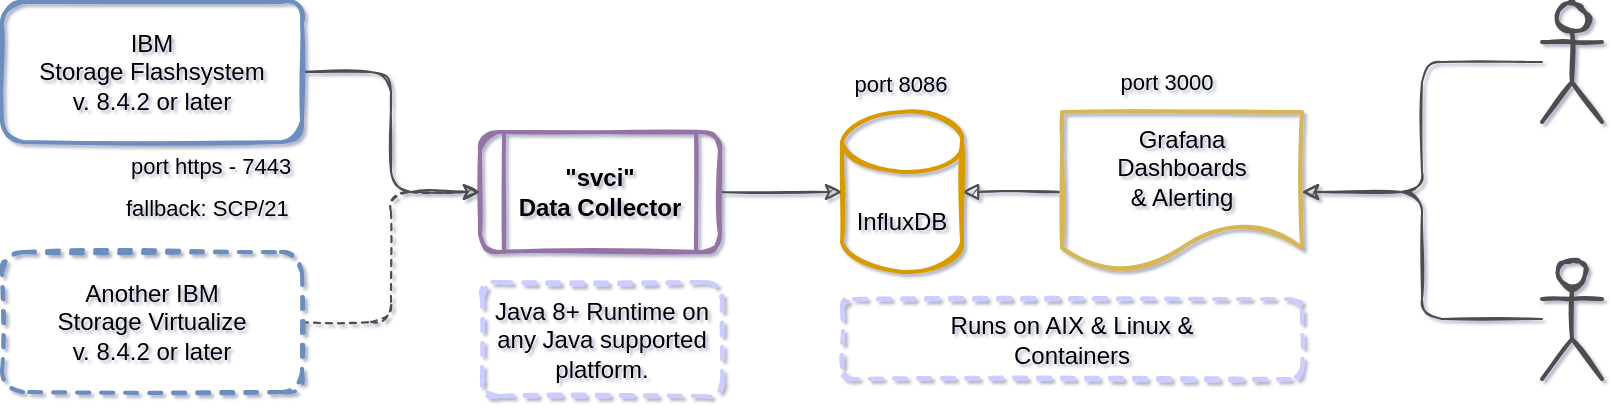 <mxfile scale="1" border="15" version="24.6.4" type="device">
  <diagram id="a7nnNqAxPxhrp0sOKCIs" name="Page-1">
    <mxGraphModel dx="1523" dy="1066" grid="1" gridSize="10" guides="1" tooltips="1" connect="1" arrows="1" fold="1" page="1" pageScale="1" pageWidth="1169" pageHeight="827" background="#ffffff" math="0" shadow="1">
      <root>
        <mxCell id="0" />
        <mxCell id="1" parent="0" />
        <mxCell id="eK-2ea2avwDUNnB4NnFu-4" style="edgeStyle=orthogonalEdgeStyle;rounded=1;orthogonalLoop=1;jettySize=auto;html=1;sketch=1;endArrow=none;endFill=0;startArrow=block;startFill=1;strokeWidth=1;strokeColor=#4D4D4D;" parent="1" source="eK-2ea2avwDUNnB4NnFu-1" target="eK-2ea2avwDUNnB4NnFu-3" edge="1">
          <mxGeometry relative="1" as="geometry" />
        </mxCell>
        <mxCell id="eK-2ea2avwDUNnB4NnFu-1" value="&lt;font color=&quot;#000000&quot;&gt;&lt;br&gt;&lt;br&gt;InfluxDB&lt;br&gt;&lt;/font&gt;" style="shape=cylinder2;whiteSpace=wrap;html=1;boundedLbl=1;backgroundOutline=1;size=15;fillColor=none;strokeColor=#d79b00;sketch=1;strokeWidth=2;" parent="1" vertex="1">
          <mxGeometry x="460" y="75" width="60" height="80" as="geometry" />
        </mxCell>
        <mxCell id="eK-2ea2avwDUNnB4NnFu-5" style="edgeStyle=orthogonalEdgeStyle;rounded=1;orthogonalLoop=1;jettySize=auto;html=1;sketch=1;strokeWidth=1;strokeColor=#4D4D4D;" parent="1" source="eK-2ea2avwDUNnB4NnFu-2" target="eK-2ea2avwDUNnB4NnFu-1" edge="1">
          <mxGeometry relative="1" as="geometry" />
        </mxCell>
        <mxCell id="eK-2ea2avwDUNnB4NnFu-2" value="&lt;div&gt;&lt;b&gt;&lt;font style=&quot;&quot; color=&quot;#000000&quot;&gt;&quot;svci&quot;&lt;/font&gt;&lt;/b&gt;&lt;/div&gt;&lt;div&gt;&lt;b&gt;&lt;font style=&quot;&quot; color=&quot;#000000&quot;&gt;Data Collector&lt;/font&gt;&lt;/b&gt;&lt;/div&gt;" style="shape=process;whiteSpace=wrap;html=1;backgroundOutline=1;fillColor=none;strokeColor=#9673a6;sketch=1;shadow=0;glass=0;rounded=1;strokeWidth=2;" parent="1" vertex="1">
          <mxGeometry x="279" y="85" width="120" height="60" as="geometry" />
        </mxCell>
        <mxCell id="eK-2ea2avwDUNnB4NnFu-3" value="&lt;div&gt;&lt;font color=&quot;#000000&quot;&gt;Grafana&lt;/font&gt;&lt;/div&gt;&lt;div&gt;&lt;font color=&quot;#000000&quot;&gt;Dashboards&lt;/font&gt;&lt;/div&gt;&lt;div&gt;&lt;font color=&quot;#000000&quot;&gt;&amp;amp; Alerting&lt;/font&gt;&lt;br&gt;&lt;/div&gt;" style="shape=document;whiteSpace=wrap;html=1;boundedLbl=1;fillColor=none;strokeColor=#d6b656;sketch=1;strokeWidth=2;" parent="1" vertex="1">
          <mxGeometry x="570" y="75" width="120" height="80" as="geometry" />
        </mxCell>
        <mxCell id="eK-2ea2avwDUNnB4NnFu-7" style="edgeStyle=orthogonalEdgeStyle;rounded=1;orthogonalLoop=1;jettySize=auto;html=1;sketch=1;startArrow=none;startFill=0;endArrow=classic;endFill=1;strokeWidth=1;strokeColor=#4D4D4D;" parent="1" source="eK-2ea2avwDUNnB4NnFu-6" target="eK-2ea2avwDUNnB4NnFu-2" edge="1">
          <mxGeometry relative="1" as="geometry" />
        </mxCell>
        <mxCell id="3" value="&lt;span style=&quot;&quot;&gt;port https - 7443&lt;/span&gt;" style="edgeLabel;html=1;align=center;verticalAlign=middle;resizable=0;points=[];labelBackgroundColor=none;fontColor=#000000;" parent="eK-2ea2avwDUNnB4NnFu-7" vertex="1" connectable="0">
          <mxGeometry x="-0.463" y="-3" relative="1" as="geometry">
            <mxPoint x="-86" y="44" as="offset" />
          </mxGeometry>
        </mxCell>
        <mxCell id="eK-2ea2avwDUNnB4NnFu-6" value="&lt;div&gt;&lt;font color=&quot;#000000&quot;&gt;IBM&lt;br&gt;&lt;/font&gt;&lt;/div&gt;&lt;div&gt;&lt;font color=&quot;#000000&quot;&gt;Storage Flashsystem&lt;/font&gt;&lt;/div&gt;&lt;div&gt;&lt;font color=&quot;#000000&quot;&gt;v. 8.4.2 or later&lt;/font&gt;&lt;/div&gt;" style="rounded=1;whiteSpace=wrap;html=1;fillColor=none;strokeColor=#6c8ebf;sketch=1;strokeWidth=2;" parent="1" vertex="1">
          <mxGeometry x="40" y="20" width="150" height="70" as="geometry" />
        </mxCell>
        <mxCell id="eK-2ea2avwDUNnB4NnFu-9" style="edgeStyle=orthogonalEdgeStyle;rounded=1;orthogonalLoop=1;jettySize=auto;html=1;dashed=1;sketch=1;startArrow=none;startFill=0;endArrow=classic;endFill=1;strokeWidth=1;strokeColor=#4D4D4D;" parent="1" source="eK-2ea2avwDUNnB4NnFu-8" target="eK-2ea2avwDUNnB4NnFu-2" edge="1">
          <mxGeometry relative="1" as="geometry" />
        </mxCell>
        <mxCell id="eK-2ea2avwDUNnB4NnFu-8" value="&lt;div&gt;&lt;font color=&quot;#000000&quot;&gt;Another IBM&lt;/font&gt;&lt;/div&gt;&lt;div&gt;&lt;font color=&quot;#000000&quot;&gt;Storage Virtualize&lt;/font&gt;&lt;/div&gt;&lt;div&gt;&lt;font color=&quot;#000000&quot;&gt;v. 8.4.2 or later&lt;/font&gt;&lt;/div&gt;" style="rounded=1;whiteSpace=wrap;html=1;strokeColor=#6c8ebf;dashed=1;fillColor=none;sketch=1;strokeWidth=2;" parent="1" vertex="1">
          <mxGeometry x="40" y="145" width="150" height="70" as="geometry" />
        </mxCell>
        <mxCell id="il_gvp9eyNAKFmqyvHfq-2" value="&lt;font color=&quot;#000000&quot;&gt;Runs on AIX &amp;amp; Linux &amp;amp;&lt;br&gt;Containers&lt;/font&gt;" style="rounded=1;whiteSpace=wrap;html=1;dashed=1;fillColor=none;gradientColor=none;sketch=1;strokeWidth=2;strokeColor=#CCCCFF;" parent="1" vertex="1">
          <mxGeometry x="460" y="168.5" width="230" height="40" as="geometry" />
        </mxCell>
        <mxCell id="il_gvp9eyNAKFmqyvHfq-3" value="&lt;div&gt;&lt;font color=&quot;#000000&quot;&gt;Java 8+ Runtime on&lt;br&gt;&lt;/font&gt;&lt;/div&gt;&lt;div&gt;&lt;font color=&quot;#000000&quot;&gt;any Java supported platform.&lt;/font&gt;&lt;/div&gt;" style="rounded=1;whiteSpace=wrap;html=1;dashed=1;fillColor=none;gradientColor=none;sketch=1;fontColor=#F0F0F0;strokeColor=#CCCCFF;strokeWidth=2;" parent="1" vertex="1">
          <mxGeometry x="280" y="160" width="120" height="57" as="geometry" />
        </mxCell>
        <mxCell id="4" value="&lt;font style=&quot;&quot;&gt;port 8086&lt;/font&gt;" style="edgeLabel;html=1;align=center;verticalAlign=middle;resizable=0;points=[];labelBackgroundColor=none;fontColor=#000000;" parent="1" vertex="1" connectable="0">
          <mxGeometry x="486" y="44" as="geometry">
            <mxPoint x="3" y="17" as="offset" />
          </mxGeometry>
        </mxCell>
        <mxCell id="5" value="&lt;span style=&quot;&quot;&gt;&lt;font&gt;port 3000&lt;/font&gt;&lt;/span&gt;" style="edgeLabel;html=1;align=center;verticalAlign=middle;resizable=0;points=[];labelBackgroundColor=none;fontColor=#000000;" parent="1" vertex="1" connectable="0">
          <mxGeometry x="500" y="76" as="geometry">
            <mxPoint x="122" y="-16" as="offset" />
          </mxGeometry>
        </mxCell>
        <mxCell id="8" style="edgeStyle=orthogonalEdgeStyle;rounded=1;orthogonalLoop=1;jettySize=auto;html=1;startArrow=none;startFill=0;endArrow=classic;endFill=1;sketch=1;strokeWidth=1;strokeColor=#4D4D4D;" parent="1" source="7" target="eK-2ea2avwDUNnB4NnFu-3" edge="1">
          <mxGeometry relative="1" as="geometry" />
        </mxCell>
        <mxCell id="7" value="" style="shape=umlActor;verticalLabelPosition=bottom;verticalAlign=top;html=1;outlineConnect=0;sketch=1;fillColor=none;strokeColor=#4D4D4D;strokeWidth=2;" parent="1" vertex="1">
          <mxGeometry x="810" y="148.5" width="30" height="60" as="geometry" />
        </mxCell>
        <mxCell id="HuDfst_B4G-cJXnaIiwU-9" style="edgeStyle=orthogonalEdgeStyle;rounded=1;orthogonalLoop=1;jettySize=auto;html=1;sketch=1;strokeWidth=1;strokeColor=#4D4D4D;" parent="1" source="HuDfst_B4G-cJXnaIiwU-8" target="eK-2ea2avwDUNnB4NnFu-3" edge="1">
          <mxGeometry relative="1" as="geometry" />
        </mxCell>
        <mxCell id="HuDfst_B4G-cJXnaIiwU-8" value="" style="shape=umlActor;verticalLabelPosition=bottom;verticalAlign=top;html=1;outlineConnect=0;sketch=1;fillColor=none;strokeColor=#4D4D4D;strokeWidth=2;" parent="1" vertex="1">
          <mxGeometry x="810" y="20" width="30" height="60" as="geometry" />
        </mxCell>
        <mxCell id="9" value="&lt;div style=&quot;text-align: center;&quot;&gt;&lt;font&gt;&lt;span style=&quot;font-size: 11px;&quot;&gt;fallback: SCP/21&lt;/span&gt;&lt;/font&gt;&lt;/div&gt;" style="text;whiteSpace=wrap;html=1;labelBackgroundColor=none;fontColor=#000000;" parent="1" vertex="1">
          <mxGeometry x="100" y="108.5" width="90" height="40" as="geometry" />
        </mxCell>
      </root>
    </mxGraphModel>
  </diagram>
</mxfile>
